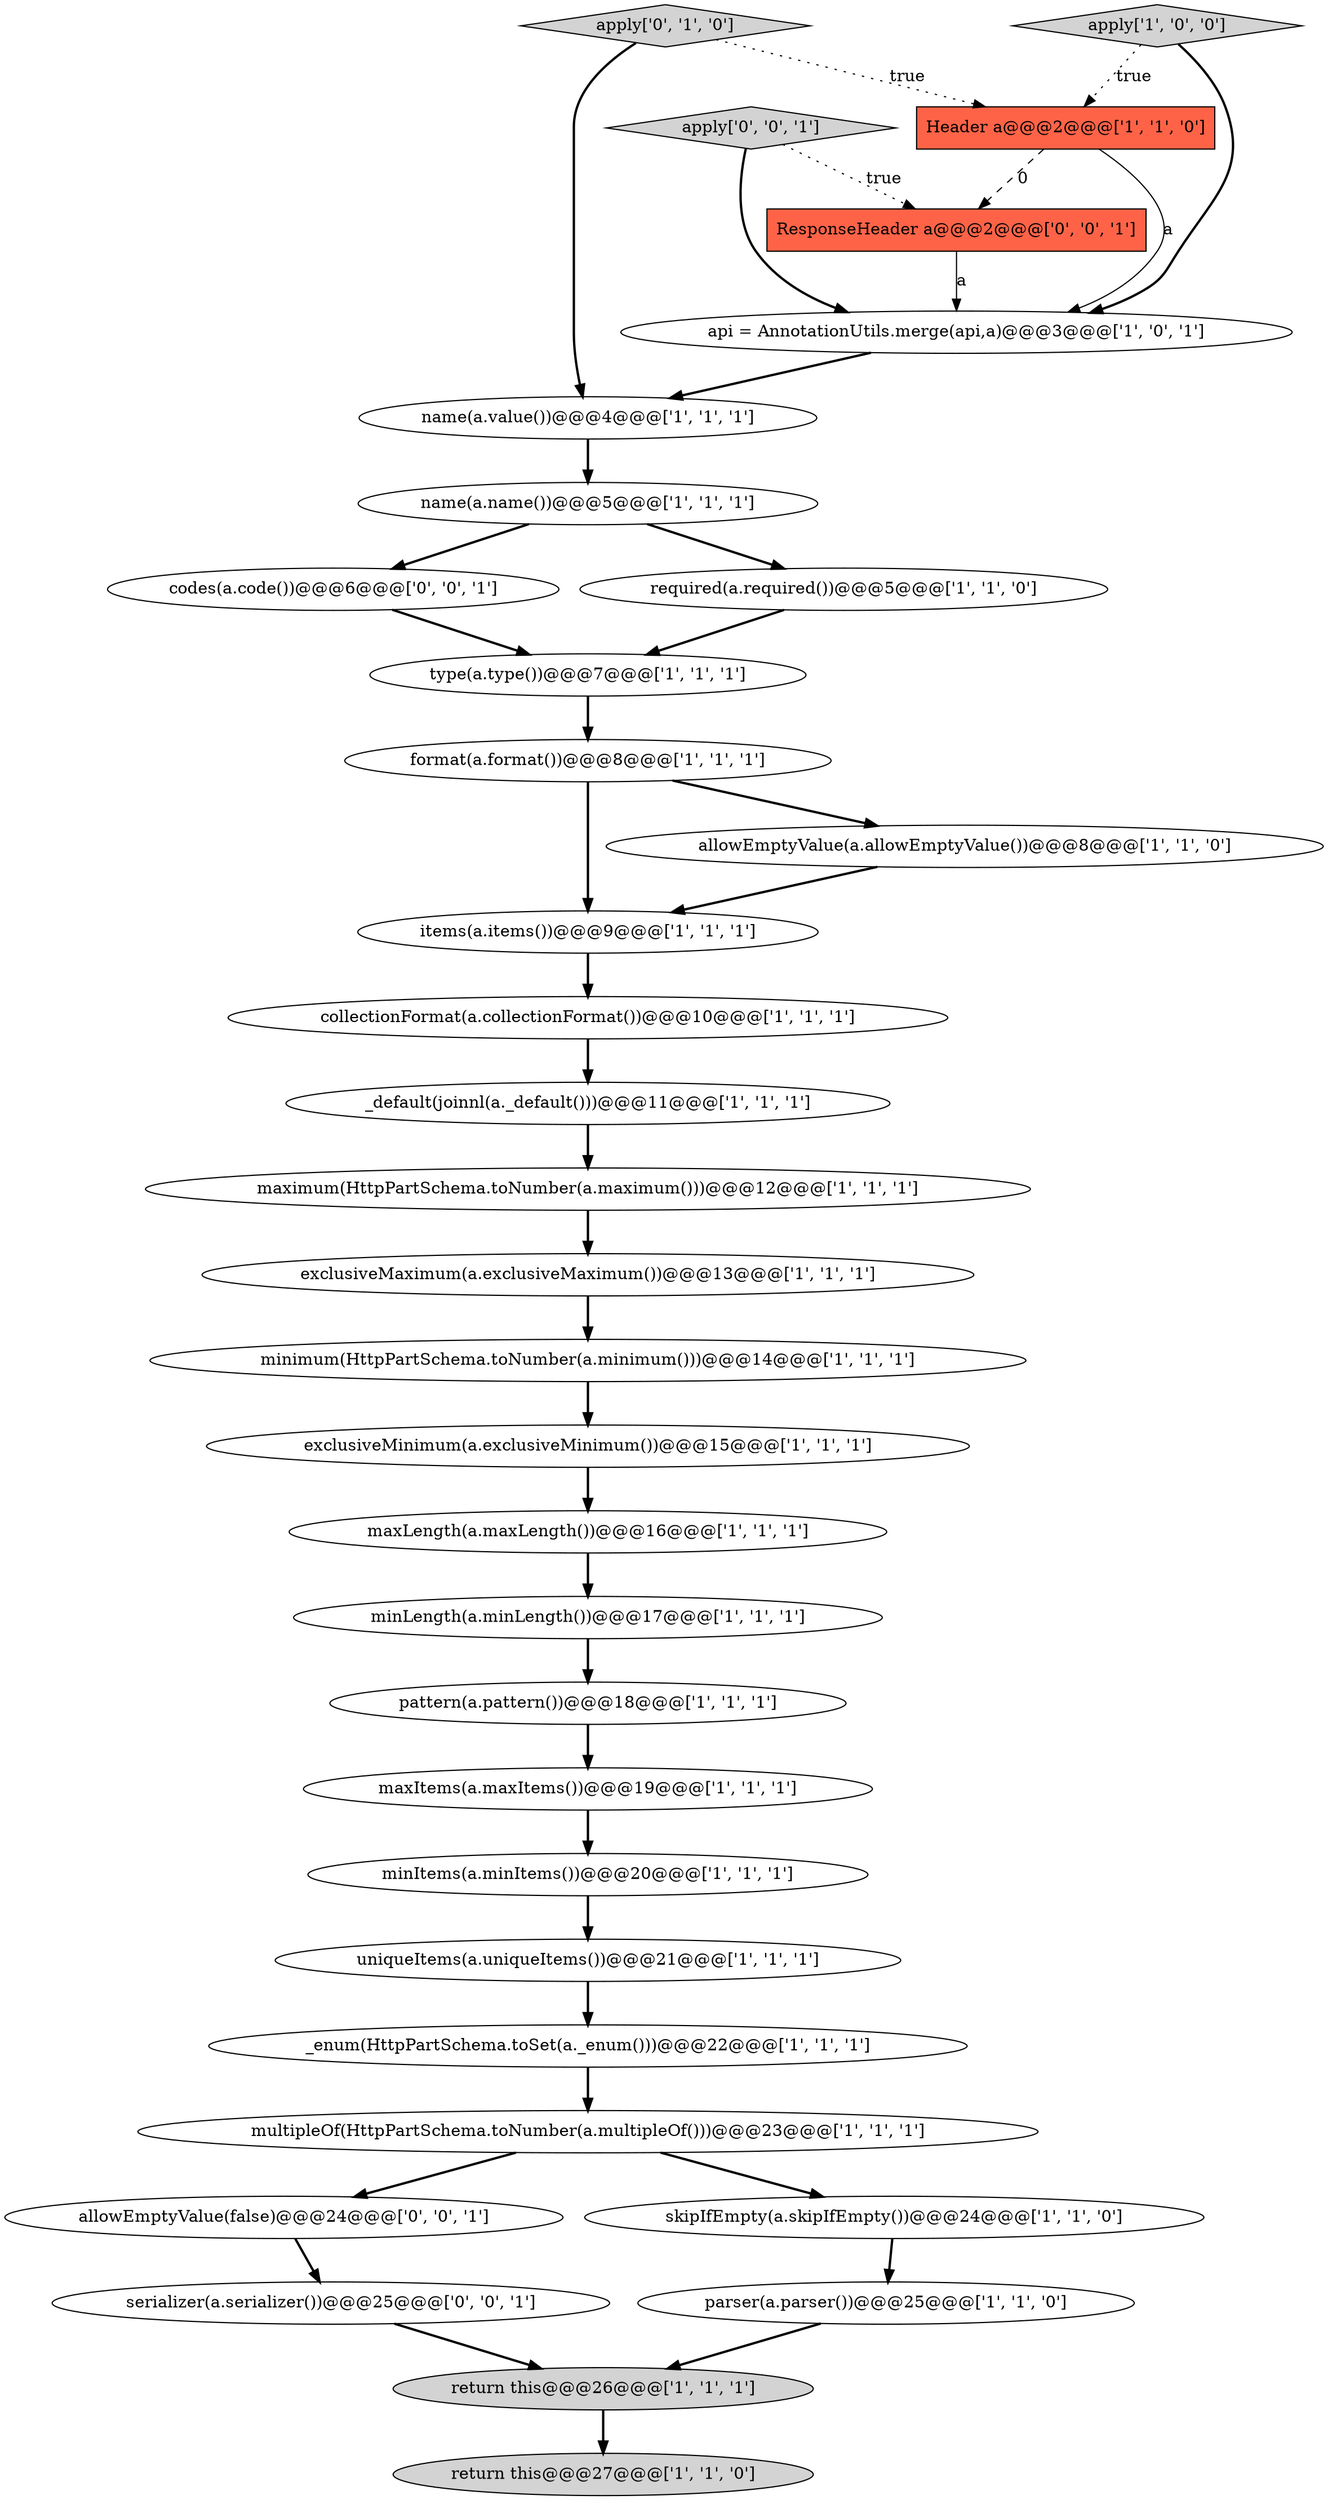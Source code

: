 digraph {
33 [style = filled, label = "serializer(a.serializer())@@@25@@@['0', '0', '1']", fillcolor = white, shape = ellipse image = "AAA0AAABBB3BBB"];
12 [style = filled, label = "skipIfEmpty(a.skipIfEmpty())@@@24@@@['1', '1', '0']", fillcolor = white, shape = ellipse image = "AAA0AAABBB1BBB"];
11 [style = filled, label = "maxItems(a.maxItems())@@@19@@@['1', '1', '1']", fillcolor = white, shape = ellipse image = "AAA0AAABBB1BBB"];
17 [style = filled, label = "format(a.format())@@@8@@@['1', '1', '1']", fillcolor = white, shape = ellipse image = "AAA0AAABBB1BBB"];
28 [style = filled, label = "apply['0', '1', '0']", fillcolor = lightgray, shape = diamond image = "AAA0AAABBB2BBB"];
13 [style = filled, label = "_enum(HttpPartSchema.toSet(a._enum()))@@@22@@@['1', '1', '1']", fillcolor = white, shape = ellipse image = "AAA0AAABBB1BBB"];
10 [style = filled, label = "api = AnnotationUtils.merge(api,a)@@@3@@@['1', '0', '1']", fillcolor = white, shape = ellipse image = "AAA0AAABBB1BBB"];
24 [style = filled, label = "multipleOf(HttpPartSchema.toNumber(a.multipleOf()))@@@23@@@['1', '1', '1']", fillcolor = white, shape = ellipse image = "AAA0AAABBB1BBB"];
30 [style = filled, label = "codes(a.code())@@@6@@@['0', '0', '1']", fillcolor = white, shape = ellipse image = "AAA0AAABBB3BBB"];
7 [style = filled, label = "minLength(a.minLength())@@@17@@@['1', '1', '1']", fillcolor = white, shape = ellipse image = "AAA0AAABBB1BBB"];
21 [style = filled, label = "exclusiveMinimum(a.exclusiveMinimum())@@@15@@@['1', '1', '1']", fillcolor = white, shape = ellipse image = "AAA0AAABBB1BBB"];
26 [style = filled, label = "exclusiveMaximum(a.exclusiveMaximum())@@@13@@@['1', '1', '1']", fillcolor = white, shape = ellipse image = "AAA0AAABBB1BBB"];
3 [style = filled, label = "maxLength(a.maxLength())@@@16@@@['1', '1', '1']", fillcolor = white, shape = ellipse image = "AAA0AAABBB1BBB"];
5 [style = filled, label = "pattern(a.pattern())@@@18@@@['1', '1', '1']", fillcolor = white, shape = ellipse image = "AAA0AAABBB1BBB"];
22 [style = filled, label = "collectionFormat(a.collectionFormat())@@@10@@@['1', '1', '1']", fillcolor = white, shape = ellipse image = "AAA0AAABBB1BBB"];
15 [style = filled, label = "apply['1', '0', '0']", fillcolor = lightgray, shape = diamond image = "AAA0AAABBB1BBB"];
29 [style = filled, label = "apply['0', '0', '1']", fillcolor = lightgray, shape = diamond image = "AAA0AAABBB3BBB"];
27 [style = filled, label = "name(a.value())@@@4@@@['1', '1', '1']", fillcolor = white, shape = ellipse image = "AAA0AAABBB1BBB"];
6 [style = filled, label = "allowEmptyValue(a.allowEmptyValue())@@@8@@@['1', '1', '0']", fillcolor = white, shape = ellipse image = "AAA0AAABBB1BBB"];
9 [style = filled, label = "parser(a.parser())@@@25@@@['1', '1', '0']", fillcolor = white, shape = ellipse image = "AAA0AAABBB1BBB"];
20 [style = filled, label = "return this@@@27@@@['1', '1', '0']", fillcolor = lightgray, shape = ellipse image = "AAA0AAABBB1BBB"];
4 [style = filled, label = "uniqueItems(a.uniqueItems())@@@21@@@['1', '1', '1']", fillcolor = white, shape = ellipse image = "AAA0AAABBB1BBB"];
18 [style = filled, label = "minimum(HttpPartSchema.toNumber(a.minimum()))@@@14@@@['1', '1', '1']", fillcolor = white, shape = ellipse image = "AAA0AAABBB1BBB"];
25 [style = filled, label = "maximum(HttpPartSchema.toNumber(a.maximum()))@@@12@@@['1', '1', '1']", fillcolor = white, shape = ellipse image = "AAA0AAABBB1BBB"];
23 [style = filled, label = "Header a@@@2@@@['1', '1', '0']", fillcolor = tomato, shape = box image = "AAA0AAABBB1BBB"];
19 [style = filled, label = "required(a.required())@@@5@@@['1', '1', '0']", fillcolor = white, shape = ellipse image = "AAA0AAABBB1BBB"];
14 [style = filled, label = "items(a.items())@@@9@@@['1', '1', '1']", fillcolor = white, shape = ellipse image = "AAA0AAABBB1BBB"];
8 [style = filled, label = "return this@@@26@@@['1', '1', '1']", fillcolor = lightgray, shape = ellipse image = "AAA0AAABBB1BBB"];
31 [style = filled, label = "allowEmptyValue(false)@@@24@@@['0', '0', '1']", fillcolor = white, shape = ellipse image = "AAA0AAABBB3BBB"];
32 [style = filled, label = "ResponseHeader a@@@2@@@['0', '0', '1']", fillcolor = tomato, shape = box image = "AAA0AAABBB3BBB"];
1 [style = filled, label = "minItems(a.minItems())@@@20@@@['1', '1', '1']", fillcolor = white, shape = ellipse image = "AAA0AAABBB1BBB"];
16 [style = filled, label = "name(a.name())@@@5@@@['1', '1', '1']", fillcolor = white, shape = ellipse image = "AAA0AAABBB1BBB"];
0 [style = filled, label = "type(a.type())@@@7@@@['1', '1', '1']", fillcolor = white, shape = ellipse image = "AAA0AAABBB1BBB"];
2 [style = filled, label = "_default(joinnl(a._default()))@@@11@@@['1', '1', '1']", fillcolor = white, shape = ellipse image = "AAA0AAABBB1BBB"];
1->4 [style = bold, label=""];
24->12 [style = bold, label=""];
15->10 [style = bold, label=""];
22->2 [style = bold, label=""];
13->24 [style = bold, label=""];
17->6 [style = bold, label=""];
11->1 [style = bold, label=""];
10->27 [style = bold, label=""];
0->17 [style = bold, label=""];
4->13 [style = bold, label=""];
14->22 [style = bold, label=""];
27->16 [style = bold, label=""];
16->19 [style = bold, label=""];
12->9 [style = bold, label=""];
9->8 [style = bold, label=""];
19->0 [style = bold, label=""];
23->32 [style = dashed, label="0"];
23->10 [style = solid, label="a"];
6->14 [style = bold, label=""];
7->5 [style = bold, label=""];
8->20 [style = bold, label=""];
3->7 [style = bold, label=""];
24->31 [style = bold, label=""];
17->14 [style = bold, label=""];
31->33 [style = bold, label=""];
16->30 [style = bold, label=""];
25->26 [style = bold, label=""];
28->23 [style = dotted, label="true"];
29->10 [style = bold, label=""];
5->11 [style = bold, label=""];
30->0 [style = bold, label=""];
28->27 [style = bold, label=""];
18->21 [style = bold, label=""];
15->23 [style = dotted, label="true"];
2->25 [style = bold, label=""];
32->10 [style = solid, label="a"];
33->8 [style = bold, label=""];
29->32 [style = dotted, label="true"];
21->3 [style = bold, label=""];
26->18 [style = bold, label=""];
}
